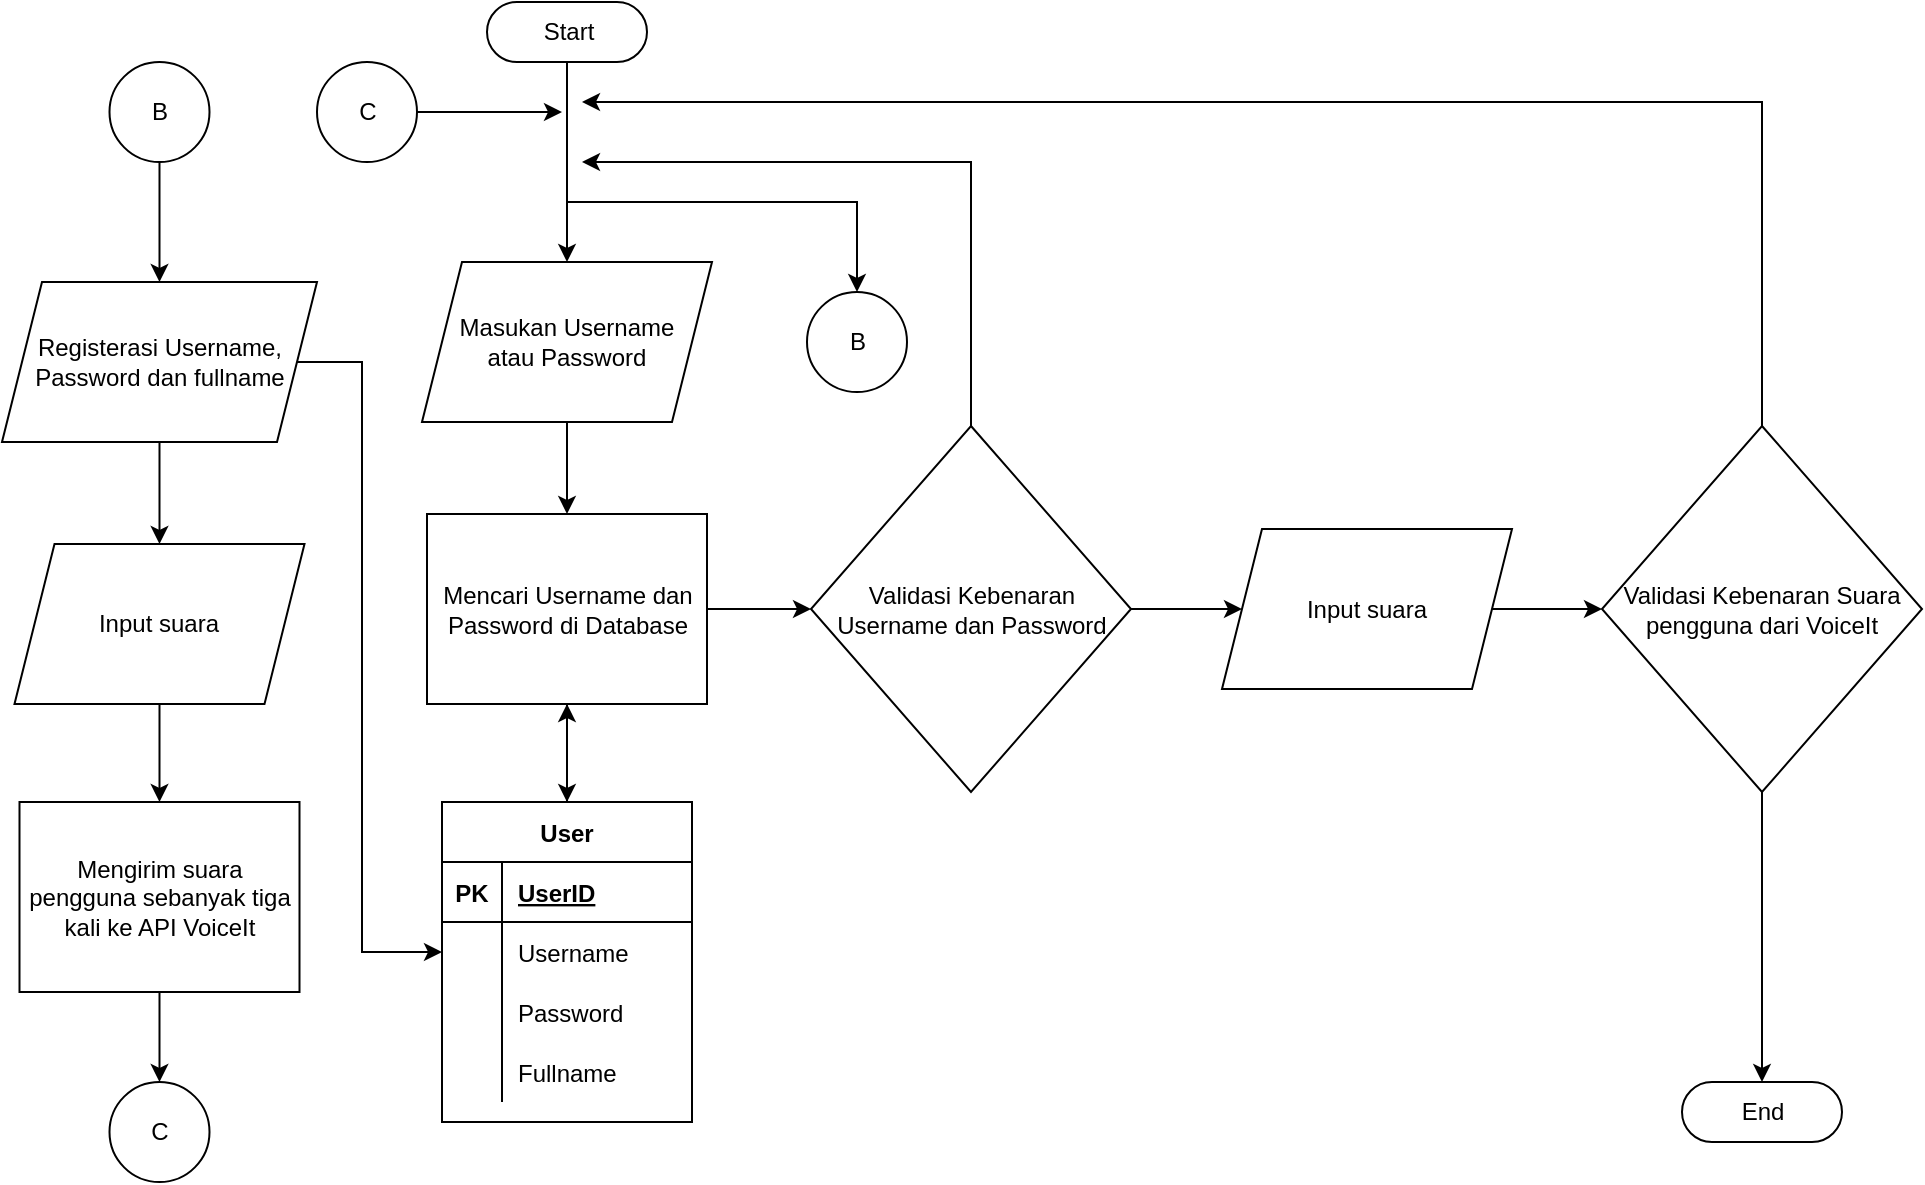 <mxfile version="13.6.9" type="github">
  <diagram id="6a731a19-8d31-9384-78a2-239565b7b9f0" name="Page-1">
    <mxGraphModel dx="1673" dy="934" grid="1" gridSize="10" guides="1" tooltips="1" connect="1" arrows="1" fold="1" page="1" pageScale="1" pageWidth="1169" pageHeight="827" background="#ffffff" math="0" shadow="0">
      <root>
        <mxCell id="0" />
        <mxCell id="1" parent="0" />
        <mxCell id="hCLFj8IIV5jFRAJKPiSX-58" style="edgeStyle=orthogonalEdgeStyle;rounded=0;orthogonalLoop=1;jettySize=auto;html=1;entryX=0.5;entryY=0;entryDx=0;entryDy=0;" edge="1" parent="1" source="hCLFj8IIV5jFRAJKPiSX-55" target="hCLFj8IIV5jFRAJKPiSX-57">
          <mxGeometry relative="1" as="geometry" />
        </mxCell>
        <mxCell id="hCLFj8IIV5jFRAJKPiSX-98" style="edgeStyle=orthogonalEdgeStyle;rounded=0;orthogonalLoop=1;jettySize=auto;html=1;entryX=0.5;entryY=0;entryDx=0;entryDy=0;" edge="1" parent="1" source="hCLFj8IIV5jFRAJKPiSX-55" target="hCLFj8IIV5jFRAJKPiSX-97">
          <mxGeometry relative="1" as="geometry">
            <mxPoint x="402.5" y="160.0" as="targetPoint" />
            <Array as="points">
              <mxPoint x="402.5" y="160" />
              <mxPoint x="547.5" y="160" />
            </Array>
          </mxGeometry>
        </mxCell>
        <mxCell id="hCLFj8IIV5jFRAJKPiSX-55" value="Start" style="html=1;dashed=0;whitespace=wrap;shape=mxgraph.dfd.start" vertex="1" parent="1">
          <mxGeometry x="362.5" y="60" width="80" height="30" as="geometry" />
        </mxCell>
        <mxCell id="hCLFj8IIV5jFRAJKPiSX-94" style="edgeStyle=orthogonalEdgeStyle;rounded=0;orthogonalLoop=1;jettySize=auto;html=1;entryX=0.5;entryY=0;entryDx=0;entryDy=0;" edge="1" parent="1" source="hCLFj8IIV5jFRAJKPiSX-57" target="hCLFj8IIV5jFRAJKPiSX-63">
          <mxGeometry relative="1" as="geometry" />
        </mxCell>
        <mxCell id="hCLFj8IIV5jFRAJKPiSX-57" value="Masukan Username&lt;br&gt;atau Password" style="shape=parallelogram;perimeter=parallelogramPerimeter;whiteSpace=wrap;html=1;fixedSize=1;" vertex="1" parent="1">
          <mxGeometry x="330" y="190" width="145" height="80" as="geometry" />
        </mxCell>
        <mxCell id="hCLFj8IIV5jFRAJKPiSX-88" style="edgeStyle=orthogonalEdgeStyle;rounded=0;orthogonalLoop=1;jettySize=auto;html=1;exitX=0.5;exitY=1;exitDx=0;exitDy=0;entryX=0.5;entryY=0;entryDx=0;entryDy=0;" edge="1" parent="1" source="hCLFj8IIV5jFRAJKPiSX-63" target="hCLFj8IIV5jFRAJKPiSX-70">
          <mxGeometry relative="1" as="geometry" />
        </mxCell>
        <mxCell id="hCLFj8IIV5jFRAJKPiSX-96" style="edgeStyle=orthogonalEdgeStyle;rounded=0;orthogonalLoop=1;jettySize=auto;html=1;entryX=0;entryY=0.5;entryDx=0;entryDy=0;" edge="1" parent="1" source="hCLFj8IIV5jFRAJKPiSX-63" target="hCLFj8IIV5jFRAJKPiSX-66">
          <mxGeometry relative="1" as="geometry" />
        </mxCell>
        <mxCell id="hCLFj8IIV5jFRAJKPiSX-63" value="Mencari Username dan Password di Database" style="rounded=0;whiteSpace=wrap;html=1;" vertex="1" parent="1">
          <mxGeometry x="332.5" y="316" width="140" height="95" as="geometry" />
        </mxCell>
        <mxCell id="hCLFj8IIV5jFRAJKPiSX-123" style="edgeStyle=orthogonalEdgeStyle;rounded=0;orthogonalLoop=1;jettySize=auto;html=1;exitX=0.5;exitY=0;exitDx=0;exitDy=0;" edge="1" parent="1" source="hCLFj8IIV5jFRAJKPiSX-66">
          <mxGeometry relative="1" as="geometry">
            <mxPoint x="410" y="140" as="targetPoint" />
            <Array as="points">
              <mxPoint x="605" y="140" />
            </Array>
          </mxGeometry>
        </mxCell>
        <mxCell id="hCLFj8IIV5jFRAJKPiSX-129" style="edgeStyle=orthogonalEdgeStyle;rounded=0;orthogonalLoop=1;jettySize=auto;html=1;entryX=0;entryY=0.5;entryDx=0;entryDy=0;" edge="1" parent="1" source="hCLFj8IIV5jFRAJKPiSX-66" target="hCLFj8IIV5jFRAJKPiSX-128">
          <mxGeometry relative="1" as="geometry" />
        </mxCell>
        <mxCell id="hCLFj8IIV5jFRAJKPiSX-66" value="Validasi Kebenaran Username dan Password" style="rhombus;whiteSpace=wrap;html=1;" vertex="1" parent="1">
          <mxGeometry x="524.5" y="272" width="160" height="183" as="geometry" />
        </mxCell>
        <mxCell id="hCLFj8IIV5jFRAJKPiSX-89" style="edgeStyle=orthogonalEdgeStyle;rounded=0;orthogonalLoop=1;jettySize=auto;html=1;exitX=0.5;exitY=0;exitDx=0;exitDy=0;entryX=0.5;entryY=1;entryDx=0;entryDy=0;" edge="1" parent="1" source="hCLFj8IIV5jFRAJKPiSX-70" target="hCLFj8IIV5jFRAJKPiSX-63">
          <mxGeometry relative="1" as="geometry" />
        </mxCell>
        <mxCell id="hCLFj8IIV5jFRAJKPiSX-97" value="B" style="ellipse;whiteSpace=wrap;html=1;aspect=fixed;" vertex="1" parent="1">
          <mxGeometry x="522.5" y="205" width="50" height="50" as="geometry" />
        </mxCell>
        <mxCell id="hCLFj8IIV5jFRAJKPiSX-104" style="edgeStyle=orthogonalEdgeStyle;rounded=0;orthogonalLoop=1;jettySize=auto;html=1;entryX=0.5;entryY=0;entryDx=0;entryDy=0;" edge="1" parent="1" source="hCLFj8IIV5jFRAJKPiSX-101" target="hCLFj8IIV5jFRAJKPiSX-103">
          <mxGeometry relative="1" as="geometry" />
        </mxCell>
        <mxCell id="hCLFj8IIV5jFRAJKPiSX-101" value="B" style="ellipse;whiteSpace=wrap;html=1;aspect=fixed;" vertex="1" parent="1">
          <mxGeometry x="173.75" y="90" width="50" height="50" as="geometry" />
        </mxCell>
        <mxCell id="hCLFj8IIV5jFRAJKPiSX-106" style="edgeStyle=orthogonalEdgeStyle;rounded=0;orthogonalLoop=1;jettySize=auto;html=1;entryX=0;entryY=0.5;entryDx=0;entryDy=0;" edge="1" parent="1" source="hCLFj8IIV5jFRAJKPiSX-103" target="hCLFj8IIV5jFRAJKPiSX-74">
          <mxGeometry relative="1" as="geometry">
            <Array as="points">
              <mxPoint x="300" y="240" />
              <mxPoint x="300" y="535" />
            </Array>
          </mxGeometry>
        </mxCell>
        <mxCell id="hCLFj8IIV5jFRAJKPiSX-109" style="edgeStyle=orthogonalEdgeStyle;rounded=0;orthogonalLoop=1;jettySize=auto;html=1;entryX=0.5;entryY=0;entryDx=0;entryDy=0;" edge="1" parent="1" source="hCLFj8IIV5jFRAJKPiSX-103" target="hCLFj8IIV5jFRAJKPiSX-108">
          <mxGeometry relative="1" as="geometry" />
        </mxCell>
        <mxCell id="hCLFj8IIV5jFRAJKPiSX-103" value="Registerasi Username, Password dan fullname" style="shape=parallelogram;perimeter=parallelogramPerimeter;whiteSpace=wrap;html=1;fixedSize=1;" vertex="1" parent="1">
          <mxGeometry x="120" y="200" width="157.5" height="80" as="geometry" />
        </mxCell>
        <mxCell id="hCLFj8IIV5jFRAJKPiSX-111" style="edgeStyle=orthogonalEdgeStyle;rounded=0;orthogonalLoop=1;jettySize=auto;html=1;entryX=0.5;entryY=0;entryDx=0;entryDy=0;" edge="1" parent="1" source="hCLFj8IIV5jFRAJKPiSX-108" target="hCLFj8IIV5jFRAJKPiSX-110">
          <mxGeometry relative="1" as="geometry" />
        </mxCell>
        <mxCell id="hCLFj8IIV5jFRAJKPiSX-108" value="Input suara" style="shape=parallelogram;perimeter=parallelogramPerimeter;whiteSpace=wrap;html=1;fixedSize=1;" vertex="1" parent="1">
          <mxGeometry x="126.25" y="331" width="145" height="80" as="geometry" />
        </mxCell>
        <mxCell id="hCLFj8IIV5jFRAJKPiSX-113" style="edgeStyle=orthogonalEdgeStyle;rounded=0;orthogonalLoop=1;jettySize=auto;html=1;entryX=0.5;entryY=0;entryDx=0;entryDy=0;" edge="1" parent="1" source="hCLFj8IIV5jFRAJKPiSX-110" target="hCLFj8IIV5jFRAJKPiSX-112">
          <mxGeometry relative="1" as="geometry" />
        </mxCell>
        <mxCell id="hCLFj8IIV5jFRAJKPiSX-110" value="Mengirim suara pengguna sebanyak tiga kali ke API VoiceIt" style="rounded=0;whiteSpace=wrap;html=1;" vertex="1" parent="1">
          <mxGeometry x="128.75" y="460" width="140" height="95" as="geometry" />
        </mxCell>
        <mxCell id="hCLFj8IIV5jFRAJKPiSX-112" value="C" style="ellipse;whiteSpace=wrap;html=1;aspect=fixed;" vertex="1" parent="1">
          <mxGeometry x="173.75" y="600" width="50" height="50" as="geometry" />
        </mxCell>
        <mxCell id="hCLFj8IIV5jFRAJKPiSX-116" style="edgeStyle=orthogonalEdgeStyle;rounded=0;orthogonalLoop=1;jettySize=auto;html=1;" edge="1" parent="1" source="hCLFj8IIV5jFRAJKPiSX-114">
          <mxGeometry relative="1" as="geometry">
            <mxPoint x="400" y="115" as="targetPoint" />
          </mxGeometry>
        </mxCell>
        <mxCell id="hCLFj8IIV5jFRAJKPiSX-114" value="C" style="ellipse;whiteSpace=wrap;html=1;aspect=fixed;" vertex="1" parent="1">
          <mxGeometry x="277.5" y="90" width="50" height="50" as="geometry" />
        </mxCell>
        <mxCell id="hCLFj8IIV5jFRAJKPiSX-70" value="User" style="shape=table;startSize=30;container=1;collapsible=1;childLayout=tableLayout;fixedRows=1;rowLines=0;fontStyle=1;align=center;resizeLast=1;" vertex="1" parent="1">
          <mxGeometry x="340" y="460" width="125" height="160" as="geometry" />
        </mxCell>
        <mxCell id="hCLFj8IIV5jFRAJKPiSX-71" value="" style="shape=partialRectangle;collapsible=0;dropTarget=0;pointerEvents=0;fillColor=none;top=0;left=0;bottom=1;right=0;points=[[0,0.5],[1,0.5]];portConstraint=eastwest;" vertex="1" parent="hCLFj8IIV5jFRAJKPiSX-70">
          <mxGeometry y="30" width="125" height="30" as="geometry" />
        </mxCell>
        <mxCell id="hCLFj8IIV5jFRAJKPiSX-72" value="PK" style="shape=partialRectangle;connectable=0;fillColor=none;top=0;left=0;bottom=0;right=0;fontStyle=1;overflow=hidden;" vertex="1" parent="hCLFj8IIV5jFRAJKPiSX-71">
          <mxGeometry width="30" height="30" as="geometry" />
        </mxCell>
        <mxCell id="hCLFj8IIV5jFRAJKPiSX-73" value="UserID" style="shape=partialRectangle;connectable=0;fillColor=none;top=0;left=0;bottom=0;right=0;align=left;spacingLeft=6;fontStyle=5;overflow=hidden;" vertex="1" parent="hCLFj8IIV5jFRAJKPiSX-71">
          <mxGeometry x="30" width="95" height="30" as="geometry" />
        </mxCell>
        <mxCell id="hCLFj8IIV5jFRAJKPiSX-74" value="" style="shape=partialRectangle;collapsible=0;dropTarget=0;pointerEvents=0;fillColor=none;top=0;left=0;bottom=0;right=0;points=[[0,0.5],[1,0.5]];portConstraint=eastwest;" vertex="1" parent="hCLFj8IIV5jFRAJKPiSX-70">
          <mxGeometry y="60" width="125" height="30" as="geometry" />
        </mxCell>
        <mxCell id="hCLFj8IIV5jFRAJKPiSX-75" value="" style="shape=partialRectangle;connectable=0;fillColor=none;top=0;left=0;bottom=0;right=0;editable=1;overflow=hidden;" vertex="1" parent="hCLFj8IIV5jFRAJKPiSX-74">
          <mxGeometry width="30" height="30" as="geometry" />
        </mxCell>
        <mxCell id="hCLFj8IIV5jFRAJKPiSX-76" value="Username" style="shape=partialRectangle;connectable=0;fillColor=none;top=0;left=0;bottom=0;right=0;align=left;spacingLeft=6;overflow=hidden;" vertex="1" parent="hCLFj8IIV5jFRAJKPiSX-74">
          <mxGeometry x="30" width="95" height="30" as="geometry" />
        </mxCell>
        <mxCell id="hCLFj8IIV5jFRAJKPiSX-77" value="" style="shape=partialRectangle;collapsible=0;dropTarget=0;pointerEvents=0;fillColor=none;top=0;left=0;bottom=0;right=0;points=[[0,0.5],[1,0.5]];portConstraint=eastwest;" vertex="1" parent="hCLFj8IIV5jFRAJKPiSX-70">
          <mxGeometry y="90" width="125" height="30" as="geometry" />
        </mxCell>
        <mxCell id="hCLFj8IIV5jFRAJKPiSX-78" value="" style="shape=partialRectangle;connectable=0;fillColor=none;top=0;left=0;bottom=0;right=0;editable=1;overflow=hidden;" vertex="1" parent="hCLFj8IIV5jFRAJKPiSX-77">
          <mxGeometry width="30" height="30" as="geometry" />
        </mxCell>
        <mxCell id="hCLFj8IIV5jFRAJKPiSX-79" value="Password" style="shape=partialRectangle;connectable=0;fillColor=none;top=0;left=0;bottom=0;right=0;align=left;spacingLeft=6;overflow=hidden;" vertex="1" parent="hCLFj8IIV5jFRAJKPiSX-77">
          <mxGeometry x="30" width="95" height="30" as="geometry" />
        </mxCell>
        <mxCell id="hCLFj8IIV5jFRAJKPiSX-80" value="" style="shape=partialRectangle;collapsible=0;dropTarget=0;pointerEvents=0;fillColor=none;top=0;left=0;bottom=0;right=0;points=[[0,0.5],[1,0.5]];portConstraint=eastwest;" vertex="1" parent="hCLFj8IIV5jFRAJKPiSX-70">
          <mxGeometry y="120" width="125" height="30" as="geometry" />
        </mxCell>
        <mxCell id="hCLFj8IIV5jFRAJKPiSX-81" value="" style="shape=partialRectangle;connectable=0;fillColor=none;top=0;left=0;bottom=0;right=0;editable=1;overflow=hidden;" vertex="1" parent="hCLFj8IIV5jFRAJKPiSX-80">
          <mxGeometry width="30" height="30" as="geometry" />
        </mxCell>
        <mxCell id="hCLFj8IIV5jFRAJKPiSX-82" value="Fullname" style="shape=partialRectangle;connectable=0;fillColor=none;top=0;left=0;bottom=0;right=0;align=left;spacingLeft=6;overflow=hidden;" vertex="1" parent="hCLFj8IIV5jFRAJKPiSX-80">
          <mxGeometry x="30" width="95" height="30" as="geometry" />
        </mxCell>
        <mxCell id="hCLFj8IIV5jFRAJKPiSX-124" style="edgeStyle=orthogonalEdgeStyle;rounded=0;orthogonalLoop=1;jettySize=auto;html=1;exitX=0.5;exitY=0;exitDx=0;exitDy=0;" edge="1" parent="1" source="hCLFj8IIV5jFRAJKPiSX-117">
          <mxGeometry relative="1" as="geometry">
            <mxPoint x="410" y="110" as="targetPoint" />
            <Array as="points">
              <mxPoint x="1000" y="110" />
            </Array>
          </mxGeometry>
        </mxCell>
        <mxCell id="hCLFj8IIV5jFRAJKPiSX-127" style="edgeStyle=orthogonalEdgeStyle;rounded=0;orthogonalLoop=1;jettySize=auto;html=1;entryX=0.5;entryY=0.5;entryDx=0;entryDy=-15;entryPerimeter=0;" edge="1" parent="1" source="hCLFj8IIV5jFRAJKPiSX-117" target="hCLFj8IIV5jFRAJKPiSX-125">
          <mxGeometry relative="1" as="geometry">
            <mxPoint x="1000" y="600" as="targetPoint" />
          </mxGeometry>
        </mxCell>
        <mxCell id="hCLFj8IIV5jFRAJKPiSX-117" value="Validasi Kebenaran Suara pengguna dari VoiceIt" style="rhombus;whiteSpace=wrap;html=1;" vertex="1" parent="1">
          <mxGeometry x="920" y="272" width="160" height="183" as="geometry" />
        </mxCell>
        <mxCell id="hCLFj8IIV5jFRAJKPiSX-125" value="End" style="html=1;dashed=0;whitespace=wrap;shape=mxgraph.dfd.start" vertex="1" parent="1">
          <mxGeometry x="960" y="600" width="80" height="30" as="geometry" />
        </mxCell>
        <mxCell id="hCLFj8IIV5jFRAJKPiSX-130" style="edgeStyle=orthogonalEdgeStyle;rounded=0;orthogonalLoop=1;jettySize=auto;html=1;entryX=0;entryY=0.5;entryDx=0;entryDy=0;" edge="1" parent="1" source="hCLFj8IIV5jFRAJKPiSX-128" target="hCLFj8IIV5jFRAJKPiSX-117">
          <mxGeometry relative="1" as="geometry" />
        </mxCell>
        <mxCell id="hCLFj8IIV5jFRAJKPiSX-128" value="Input suara" style="shape=parallelogram;perimeter=parallelogramPerimeter;whiteSpace=wrap;html=1;fixedSize=1;" vertex="1" parent="1">
          <mxGeometry x="730" y="323.5" width="145" height="80" as="geometry" />
        </mxCell>
      </root>
    </mxGraphModel>
  </diagram>
</mxfile>
